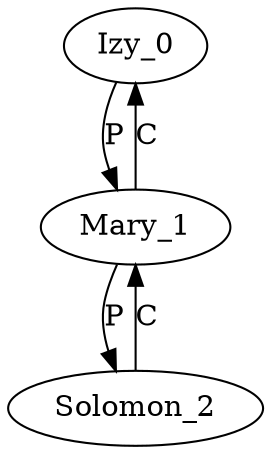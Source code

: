 digraph Test {
    Izy_0[label="Izy_0"];
    Mary_1[label="Mary_1"];
    Solomon_2[label="Solomon_2"];
    Izy_0 -> Mary_1[label="P"];
    Mary_1 -> Izy_0[label="C"];
    Mary_1 -> Solomon_2[label="P"];
    Solomon_2 -> Mary_1[label="C"];
}
